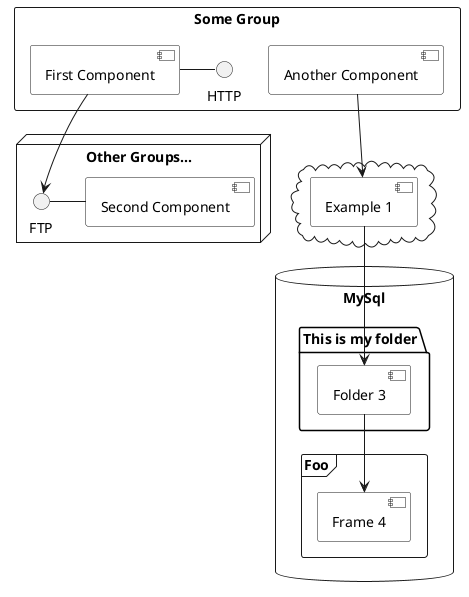 {
  "sha1": "4un1feuny663kq0buyvpph5ubyxxhu9",
  "insertion": {
    "when": "2024-05-30T20:48:20.582Z",
    "url": "https://forum.plantuml.net/12469/package-background-transparent-package-default-background?show=12487#c12487",
    "user": "plantuml@gmail.com"
  }
}
@startuml
skinparam BackgroundColor transparent
skinparam ClassBackgroundColor transparent
skinparam PackageBackgroundColor transparent
skinparam ComponentBackgroundColor transparent
skinparam NodeBackgroundColor transparent
skinparam PackageStyle rect

package "Some Group" {
HTTP - [First Component]
[Another Component]
}

node "Other Groups..." {
FTP - [Second Component]
[First Component] --> FTP
}
cloud {
[Example 1]
}
database "MySql" {
folder "This is my folder" {
[Folder 3]
}
frame "Foo" {
[Frame 4]
}
}
[Another Component] --> [Example 1]
[Example 1] --> [Folder 3]
[Folder 3] --> [Frame 4]
@enduml
